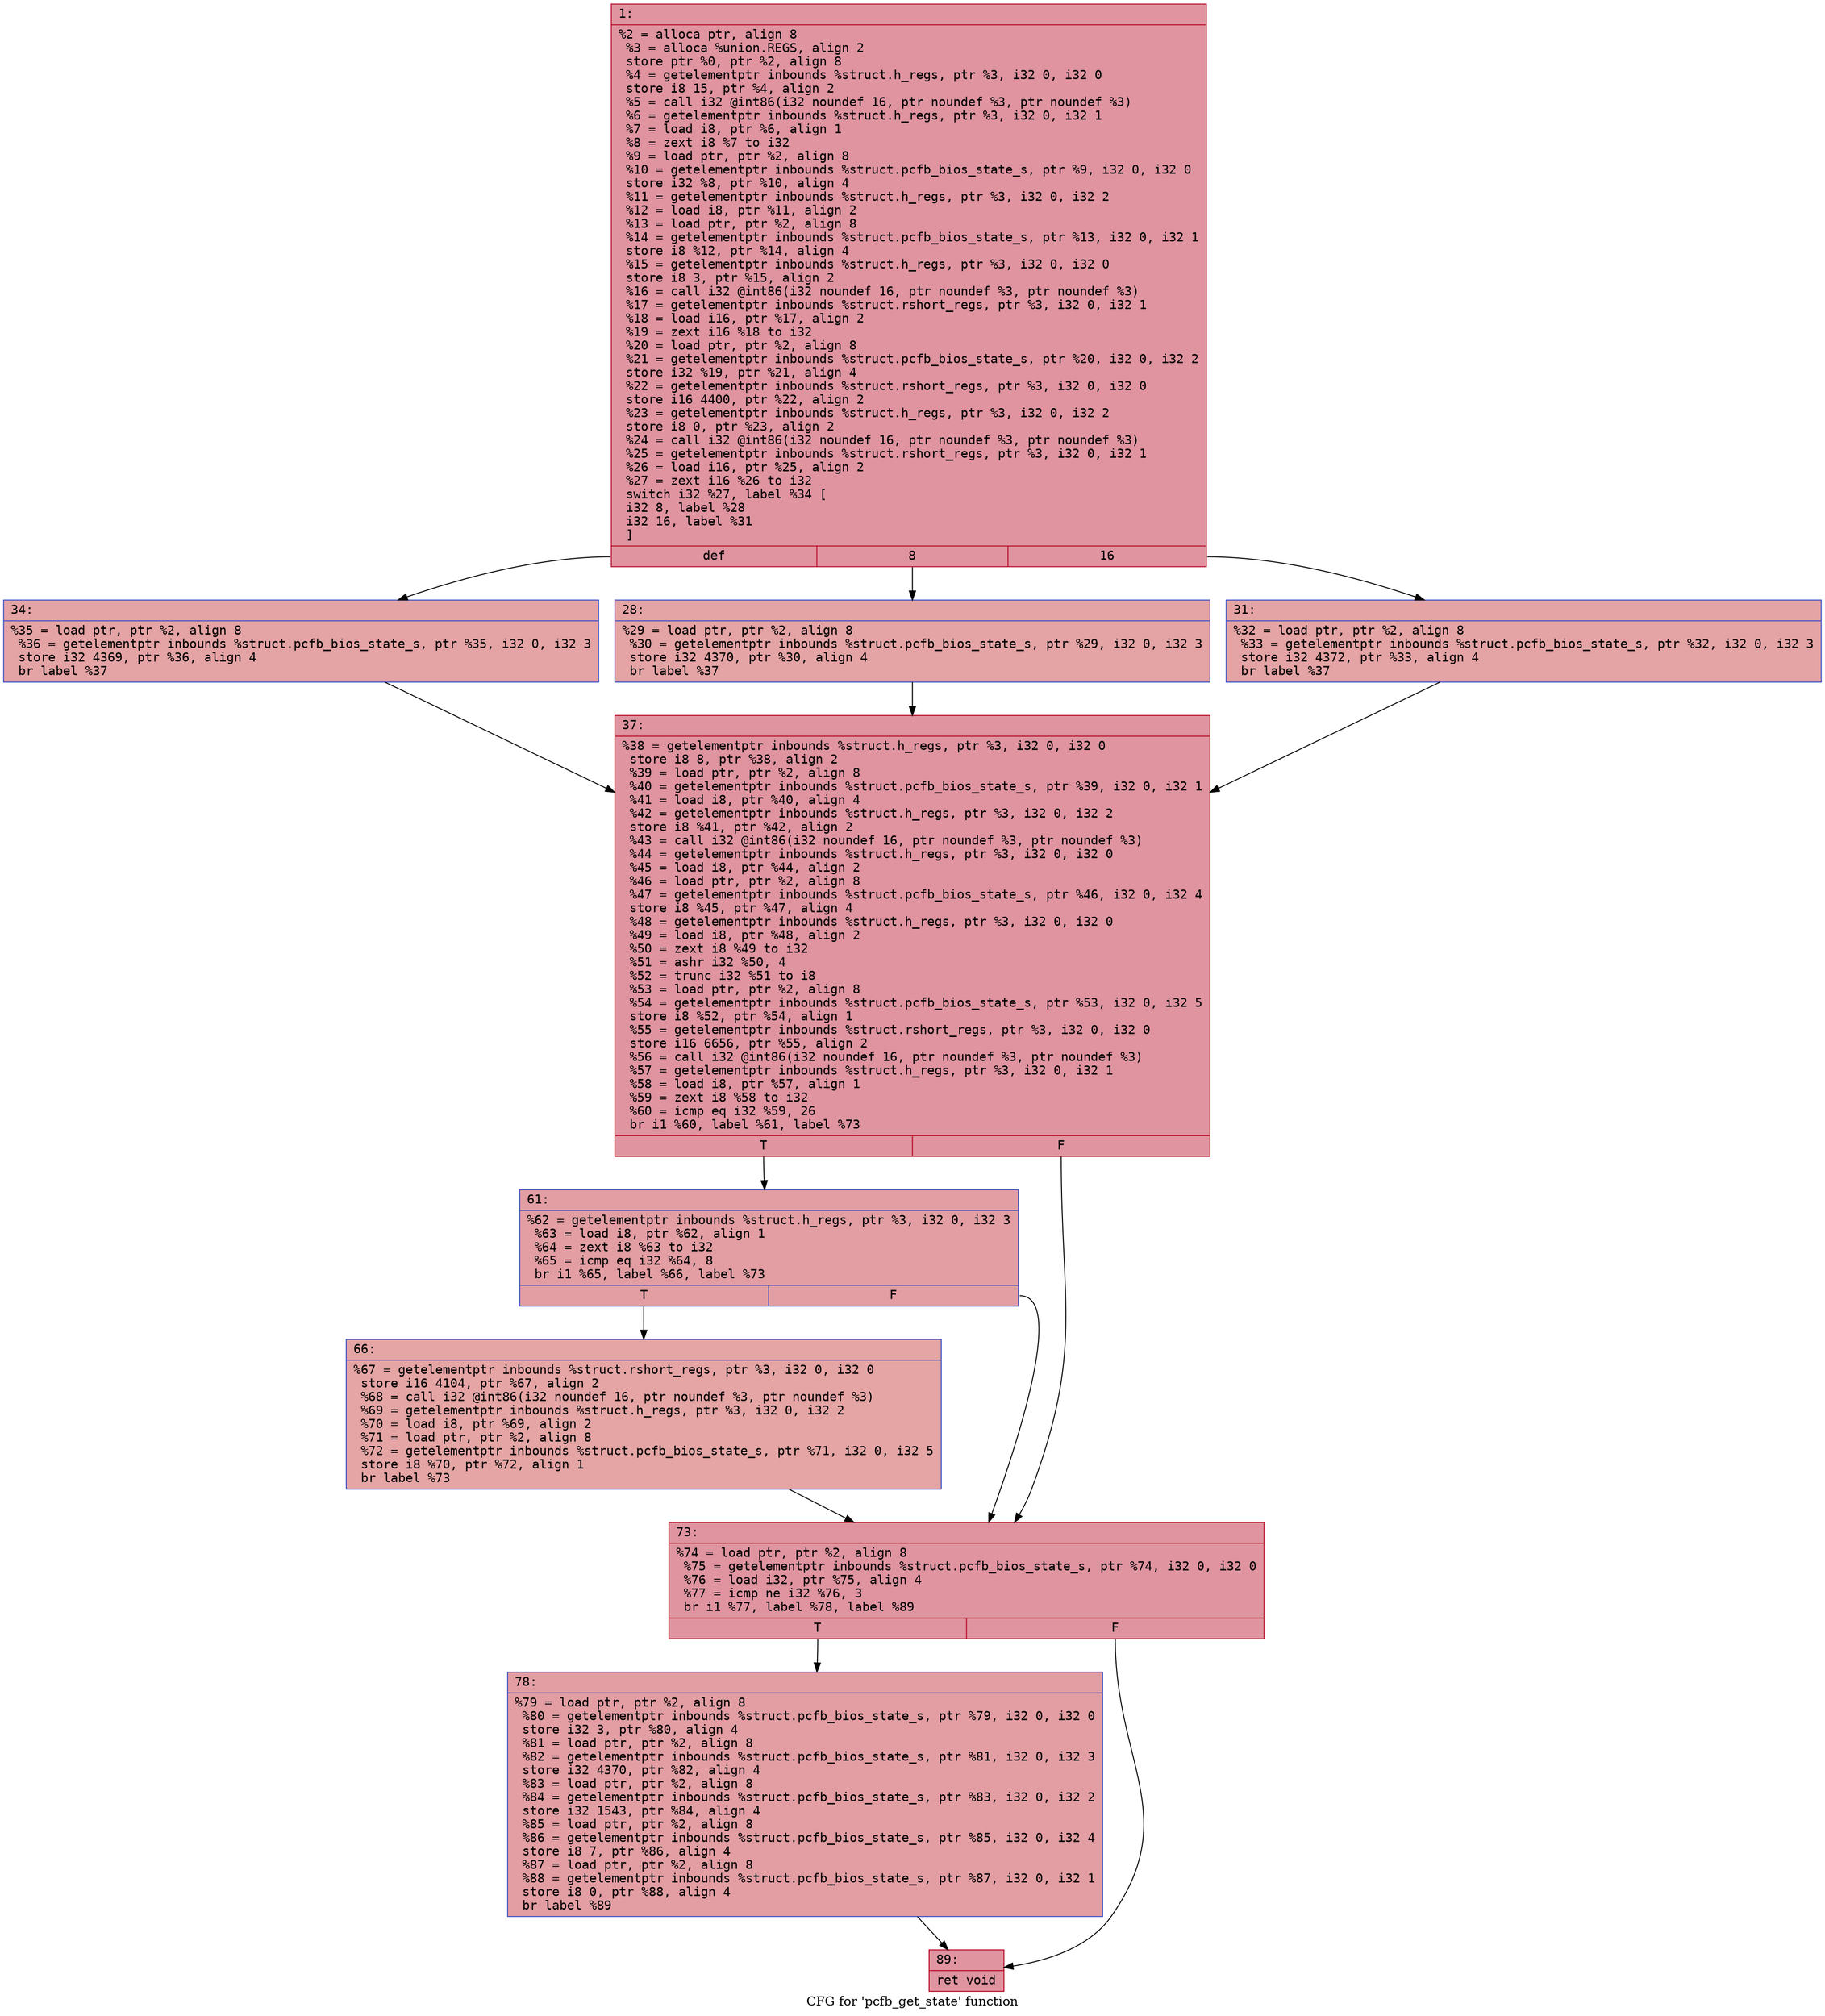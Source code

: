 digraph "CFG for 'pcfb_get_state' function" {
	label="CFG for 'pcfb_get_state' function";

	Node0x6000021edf90 [shape=record,color="#b70d28ff", style=filled, fillcolor="#b70d2870" fontname="Courier",label="{1:\l|  %2 = alloca ptr, align 8\l  %3 = alloca %union.REGS, align 2\l  store ptr %0, ptr %2, align 8\l  %4 = getelementptr inbounds %struct.h_regs, ptr %3, i32 0, i32 0\l  store i8 15, ptr %4, align 2\l  %5 = call i32 @int86(i32 noundef 16, ptr noundef %3, ptr noundef %3)\l  %6 = getelementptr inbounds %struct.h_regs, ptr %3, i32 0, i32 1\l  %7 = load i8, ptr %6, align 1\l  %8 = zext i8 %7 to i32\l  %9 = load ptr, ptr %2, align 8\l  %10 = getelementptr inbounds %struct.pcfb_bios_state_s, ptr %9, i32 0, i32 0\l  store i32 %8, ptr %10, align 4\l  %11 = getelementptr inbounds %struct.h_regs, ptr %3, i32 0, i32 2\l  %12 = load i8, ptr %11, align 2\l  %13 = load ptr, ptr %2, align 8\l  %14 = getelementptr inbounds %struct.pcfb_bios_state_s, ptr %13, i32 0, i32 1\l  store i8 %12, ptr %14, align 4\l  %15 = getelementptr inbounds %struct.h_regs, ptr %3, i32 0, i32 0\l  store i8 3, ptr %15, align 2\l  %16 = call i32 @int86(i32 noundef 16, ptr noundef %3, ptr noundef %3)\l  %17 = getelementptr inbounds %struct.rshort_regs, ptr %3, i32 0, i32 1\l  %18 = load i16, ptr %17, align 2\l  %19 = zext i16 %18 to i32\l  %20 = load ptr, ptr %2, align 8\l  %21 = getelementptr inbounds %struct.pcfb_bios_state_s, ptr %20, i32 0, i32 2\l  store i32 %19, ptr %21, align 4\l  %22 = getelementptr inbounds %struct.rshort_regs, ptr %3, i32 0, i32 0\l  store i16 4400, ptr %22, align 2\l  %23 = getelementptr inbounds %struct.h_regs, ptr %3, i32 0, i32 2\l  store i8 0, ptr %23, align 2\l  %24 = call i32 @int86(i32 noundef 16, ptr noundef %3, ptr noundef %3)\l  %25 = getelementptr inbounds %struct.rshort_regs, ptr %3, i32 0, i32 1\l  %26 = load i16, ptr %25, align 2\l  %27 = zext i16 %26 to i32\l  switch i32 %27, label %34 [\l    i32 8, label %28\l    i32 16, label %31\l  ]\l|{<s0>def|<s1>8|<s2>16}}"];
	Node0x6000021edf90:s0 -> Node0x6000021ee080[tooltip="1 -> 34\nProbability 33.33%" ];
	Node0x6000021edf90:s1 -> Node0x6000021edfe0[tooltip="1 -> 28\nProbability 33.33%" ];
	Node0x6000021edf90:s2 -> Node0x6000021ee030[tooltip="1 -> 31\nProbability 33.33%" ];
	Node0x6000021edfe0 [shape=record,color="#3d50c3ff", style=filled, fillcolor="#c32e3170" fontname="Courier",label="{28:\l|  %29 = load ptr, ptr %2, align 8\l  %30 = getelementptr inbounds %struct.pcfb_bios_state_s, ptr %29, i32 0, i32 3\l  store i32 4370, ptr %30, align 4\l  br label %37\l}"];
	Node0x6000021edfe0 -> Node0x6000021ee0d0[tooltip="28 -> 37\nProbability 100.00%" ];
	Node0x6000021ee030 [shape=record,color="#3d50c3ff", style=filled, fillcolor="#c32e3170" fontname="Courier",label="{31:\l|  %32 = load ptr, ptr %2, align 8\l  %33 = getelementptr inbounds %struct.pcfb_bios_state_s, ptr %32, i32 0, i32 3\l  store i32 4372, ptr %33, align 4\l  br label %37\l}"];
	Node0x6000021ee030 -> Node0x6000021ee0d0[tooltip="31 -> 37\nProbability 100.00%" ];
	Node0x6000021ee080 [shape=record,color="#3d50c3ff", style=filled, fillcolor="#c32e3170" fontname="Courier",label="{34:\l|  %35 = load ptr, ptr %2, align 8\l  %36 = getelementptr inbounds %struct.pcfb_bios_state_s, ptr %35, i32 0, i32 3\l  store i32 4369, ptr %36, align 4\l  br label %37\l}"];
	Node0x6000021ee080 -> Node0x6000021ee0d0[tooltip="34 -> 37\nProbability 100.00%" ];
	Node0x6000021ee0d0 [shape=record,color="#b70d28ff", style=filled, fillcolor="#b70d2870" fontname="Courier",label="{37:\l|  %38 = getelementptr inbounds %struct.h_regs, ptr %3, i32 0, i32 0\l  store i8 8, ptr %38, align 2\l  %39 = load ptr, ptr %2, align 8\l  %40 = getelementptr inbounds %struct.pcfb_bios_state_s, ptr %39, i32 0, i32 1\l  %41 = load i8, ptr %40, align 4\l  %42 = getelementptr inbounds %struct.h_regs, ptr %3, i32 0, i32 2\l  store i8 %41, ptr %42, align 2\l  %43 = call i32 @int86(i32 noundef 16, ptr noundef %3, ptr noundef %3)\l  %44 = getelementptr inbounds %struct.h_regs, ptr %3, i32 0, i32 0\l  %45 = load i8, ptr %44, align 2\l  %46 = load ptr, ptr %2, align 8\l  %47 = getelementptr inbounds %struct.pcfb_bios_state_s, ptr %46, i32 0, i32 4\l  store i8 %45, ptr %47, align 4\l  %48 = getelementptr inbounds %struct.h_regs, ptr %3, i32 0, i32 0\l  %49 = load i8, ptr %48, align 2\l  %50 = zext i8 %49 to i32\l  %51 = ashr i32 %50, 4\l  %52 = trunc i32 %51 to i8\l  %53 = load ptr, ptr %2, align 8\l  %54 = getelementptr inbounds %struct.pcfb_bios_state_s, ptr %53, i32 0, i32 5\l  store i8 %52, ptr %54, align 1\l  %55 = getelementptr inbounds %struct.rshort_regs, ptr %3, i32 0, i32 0\l  store i16 6656, ptr %55, align 2\l  %56 = call i32 @int86(i32 noundef 16, ptr noundef %3, ptr noundef %3)\l  %57 = getelementptr inbounds %struct.h_regs, ptr %3, i32 0, i32 1\l  %58 = load i8, ptr %57, align 1\l  %59 = zext i8 %58 to i32\l  %60 = icmp eq i32 %59, 26\l  br i1 %60, label %61, label %73\l|{<s0>T|<s1>F}}"];
	Node0x6000021ee0d0:s0 -> Node0x6000021ee120[tooltip="37 -> 61\nProbability 50.00%" ];
	Node0x6000021ee0d0:s1 -> Node0x6000021ee1c0[tooltip="37 -> 73\nProbability 50.00%" ];
	Node0x6000021ee120 [shape=record,color="#3d50c3ff", style=filled, fillcolor="#be242e70" fontname="Courier",label="{61:\l|  %62 = getelementptr inbounds %struct.h_regs, ptr %3, i32 0, i32 3\l  %63 = load i8, ptr %62, align 1\l  %64 = zext i8 %63 to i32\l  %65 = icmp eq i32 %64, 8\l  br i1 %65, label %66, label %73\l|{<s0>T|<s1>F}}"];
	Node0x6000021ee120:s0 -> Node0x6000021ee170[tooltip="61 -> 66\nProbability 50.00%" ];
	Node0x6000021ee120:s1 -> Node0x6000021ee1c0[tooltip="61 -> 73\nProbability 50.00%" ];
	Node0x6000021ee170 [shape=record,color="#3d50c3ff", style=filled, fillcolor="#c5333470" fontname="Courier",label="{66:\l|  %67 = getelementptr inbounds %struct.rshort_regs, ptr %3, i32 0, i32 0\l  store i16 4104, ptr %67, align 2\l  %68 = call i32 @int86(i32 noundef 16, ptr noundef %3, ptr noundef %3)\l  %69 = getelementptr inbounds %struct.h_regs, ptr %3, i32 0, i32 2\l  %70 = load i8, ptr %69, align 2\l  %71 = load ptr, ptr %2, align 8\l  %72 = getelementptr inbounds %struct.pcfb_bios_state_s, ptr %71, i32 0, i32 5\l  store i8 %70, ptr %72, align 1\l  br label %73\l}"];
	Node0x6000021ee170 -> Node0x6000021ee1c0[tooltip="66 -> 73\nProbability 100.00%" ];
	Node0x6000021ee1c0 [shape=record,color="#b70d28ff", style=filled, fillcolor="#b70d2870" fontname="Courier",label="{73:\l|  %74 = load ptr, ptr %2, align 8\l  %75 = getelementptr inbounds %struct.pcfb_bios_state_s, ptr %74, i32 0, i32 0\l  %76 = load i32, ptr %75, align 4\l  %77 = icmp ne i32 %76, 3\l  br i1 %77, label %78, label %89\l|{<s0>T|<s1>F}}"];
	Node0x6000021ee1c0:s0 -> Node0x6000021ee210[tooltip="73 -> 78\nProbability 50.00%" ];
	Node0x6000021ee1c0:s1 -> Node0x6000021ee260[tooltip="73 -> 89\nProbability 50.00%" ];
	Node0x6000021ee210 [shape=record,color="#3d50c3ff", style=filled, fillcolor="#be242e70" fontname="Courier",label="{78:\l|  %79 = load ptr, ptr %2, align 8\l  %80 = getelementptr inbounds %struct.pcfb_bios_state_s, ptr %79, i32 0, i32 0\l  store i32 3, ptr %80, align 4\l  %81 = load ptr, ptr %2, align 8\l  %82 = getelementptr inbounds %struct.pcfb_bios_state_s, ptr %81, i32 0, i32 3\l  store i32 4370, ptr %82, align 4\l  %83 = load ptr, ptr %2, align 8\l  %84 = getelementptr inbounds %struct.pcfb_bios_state_s, ptr %83, i32 0, i32 2\l  store i32 1543, ptr %84, align 4\l  %85 = load ptr, ptr %2, align 8\l  %86 = getelementptr inbounds %struct.pcfb_bios_state_s, ptr %85, i32 0, i32 4\l  store i8 7, ptr %86, align 4\l  %87 = load ptr, ptr %2, align 8\l  %88 = getelementptr inbounds %struct.pcfb_bios_state_s, ptr %87, i32 0, i32 1\l  store i8 0, ptr %88, align 4\l  br label %89\l}"];
	Node0x6000021ee210 -> Node0x6000021ee260[tooltip="78 -> 89\nProbability 100.00%" ];
	Node0x6000021ee260 [shape=record,color="#b70d28ff", style=filled, fillcolor="#b70d2870" fontname="Courier",label="{89:\l|  ret void\l}"];
}
